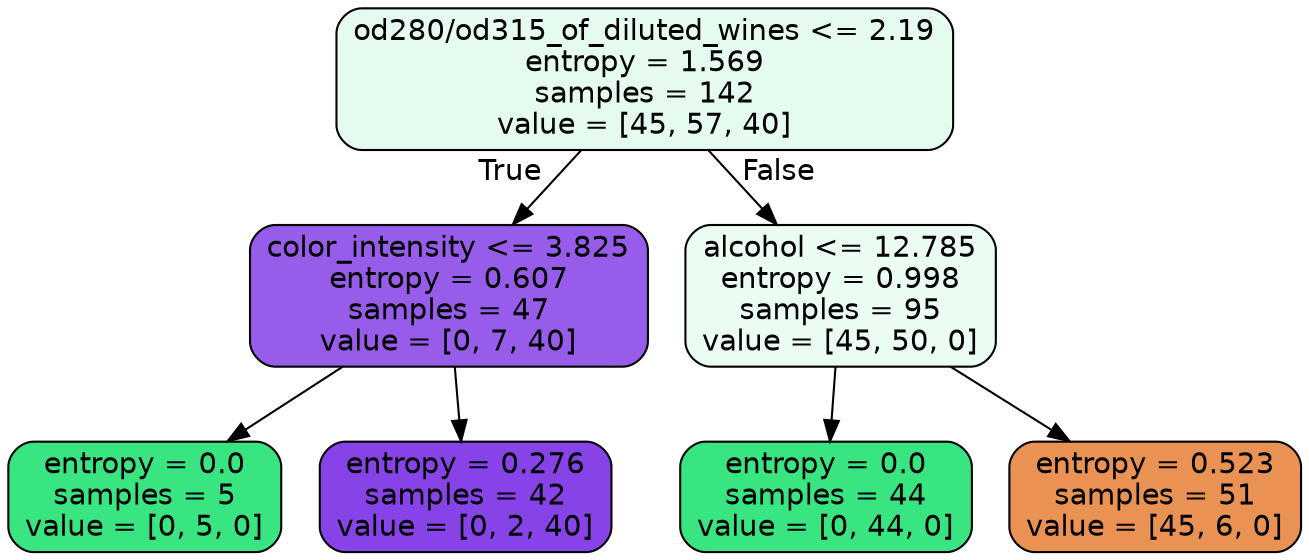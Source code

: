 digraph Tree {
node [shape=box, style="filled, rounded", color="black", fontname=helvetica] ;
edge [fontname=helvetica] ;
0 [label="od280/od315_of_diluted_wines <= 2.19\nentropy = 1.569\nsamples = 142\nvalue = [45, 57, 40]", fillcolor="#39e58120"] ;
1 [label="color_intensity <= 3.825\nentropy = 0.607\nsamples = 47\nvalue = [0, 7, 40]", fillcolor="#8139e5d2"] ;
0 -> 1 [labeldistance=2.5, labelangle=45, headlabel="True"] ;
2 [label="entropy = 0.0\nsamples = 5\nvalue = [0, 5, 0]", fillcolor="#39e581ff"] ;
1 -> 2 ;
3 [label="entropy = 0.276\nsamples = 42\nvalue = [0, 2, 40]", fillcolor="#8139e5f2"] ;
1 -> 3 ;
4 [label="alcohol <= 12.785\nentropy = 0.998\nsamples = 95\nvalue = [45, 50, 0]", fillcolor="#39e58119"] ;
0 -> 4 [labeldistance=2.5, labelangle=-45, headlabel="False"] ;
5 [label="entropy = 0.0\nsamples = 44\nvalue = [0, 44, 0]", fillcolor="#39e581ff"] ;
4 -> 5 ;
6 [label="entropy = 0.523\nsamples = 51\nvalue = [45, 6, 0]", fillcolor="#e58139dd"] ;
4 -> 6 ;
}